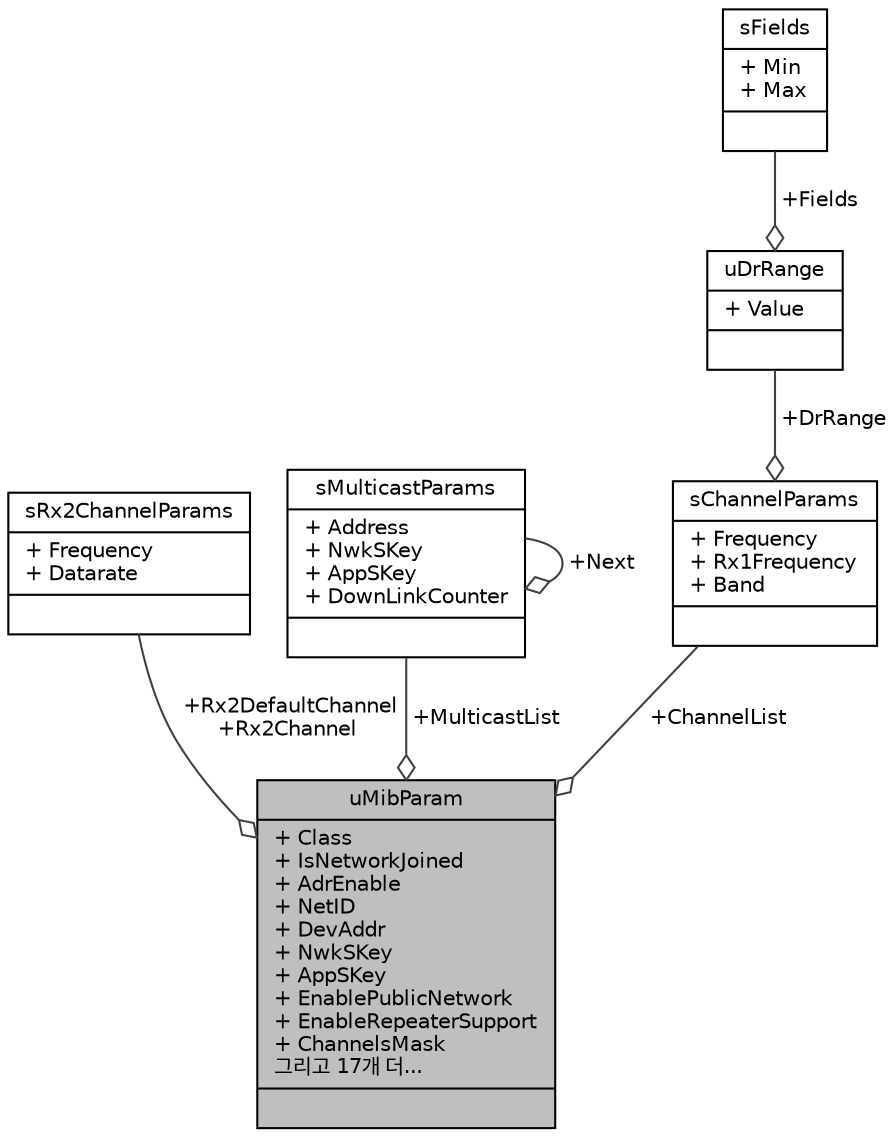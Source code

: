 digraph "uMibParam"
{
  edge [fontname="Helvetica",fontsize="10",labelfontname="Helvetica",labelfontsize="10"];
  node [fontname="Helvetica",fontsize="10",shape=record];
  Node1 [label="{uMibParam\n|+ Class\l+ IsNetworkJoined\l+ AdrEnable\l+ NetID\l+ DevAddr\l+ NwkSKey\l+ AppSKey\l+ EnablePublicNetwork\l+ EnableRepeaterSupport\l+ ChannelsMask\l그리고 17개 더...\l|}",height=0.2,width=0.4,color="black", fillcolor="grey75", style="filled", fontcolor="black"];
  Node2 -> Node1 [color="grey25",fontsize="10",style="solid",label=" +Rx2DefaultChannel\n+Rx2Channel" ,arrowhead="odiamond",fontname="Helvetica"];
  Node2 [label="{sRx2ChannelParams\n|+ Frequency\l+ Datarate\l|}",height=0.2,width=0.4,color="black", fillcolor="white", style="filled",URL="$structs_rx2_channel_params.html"];
  Node3 -> Node1 [color="grey25",fontsize="10",style="solid",label=" +MulticastList" ,arrowhead="odiamond",fontname="Helvetica"];
  Node3 [label="{sMulticastParams\n|+ Address\l+ NwkSKey\l+ AppSKey\l+ DownLinkCounter\l|}",height=0.2,width=0.4,color="black", fillcolor="white", style="filled",URL="$structs_multicast_params.html"];
  Node3 -> Node3 [color="grey25",fontsize="10",style="solid",label=" +Next" ,arrowhead="odiamond",fontname="Helvetica"];
  Node4 -> Node1 [color="grey25",fontsize="10",style="solid",label=" +ChannelList" ,arrowhead="odiamond",fontname="Helvetica"];
  Node4 [label="{sChannelParams\n|+ Frequency\l+ Rx1Frequency\l+ Band\l|}",height=0.2,width=0.4,color="black", fillcolor="white", style="filled",URL="$structs_channel_params.html"];
  Node5 -> Node4 [color="grey25",fontsize="10",style="solid",label=" +DrRange" ,arrowhead="odiamond",fontname="Helvetica"];
  Node5 [label="{uDrRange\n|+ Value\l|}",height=0.2,width=0.4,color="black", fillcolor="white", style="filled",URL="$unionu_dr_range.html"];
  Node6 -> Node5 [color="grey25",fontsize="10",style="solid",label=" +Fields" ,arrowhead="odiamond",fontname="Helvetica"];
  Node6 [label="{sFields\n|+ Min\l+ Max\l|}",height=0.2,width=0.4,color="black", fillcolor="white", style="filled",URL="$structu_dr_range_1_1s_fields.html"];
}
